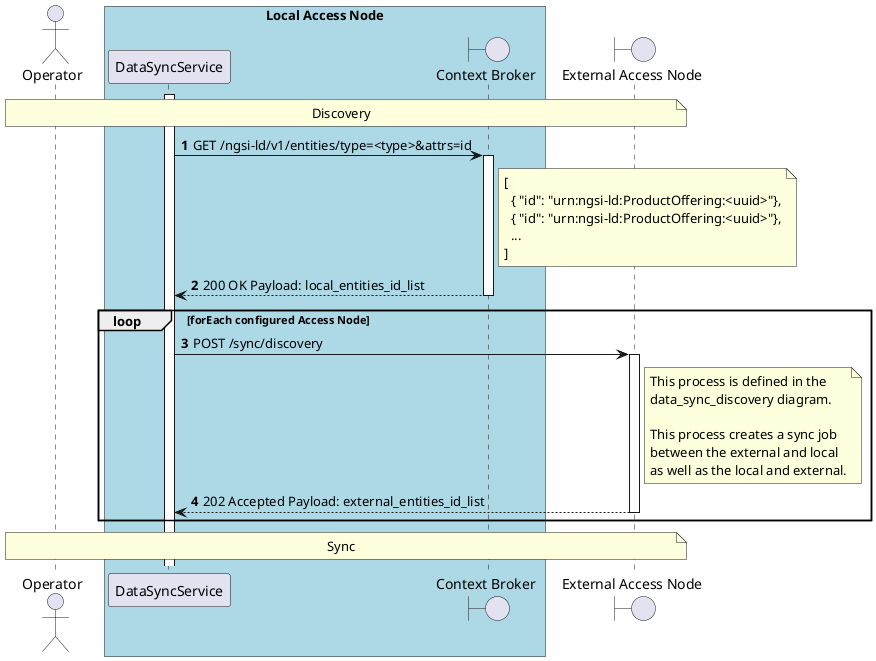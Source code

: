 @startuml
'https://plantuml.com/sequence-diagram

autonumber
skinparam BoxPadding 10

' -------------------- Headers -------------------- '

actor "Operator" as operator

box "Local Access Node" #LightBlue
    participant "DataSyncService" as data_sync_service
    boundary "Context Broker" as context_broker
end box

boundary "External Access Node" as external_access_node

' -------------------- Diagram -------------------- '

note over operator, external_access_node
    Discovery
end note

activate data_sync_service
data_sync_service -> context_broker++: GET /ngsi-ld/v1/entities/type=<type>&attrs=id
    note right of context_broker
      [
        { "id": "urn:ngsi-ld:ProductOffering:<uuid>"},
        { "id": "urn:ngsi-ld:ProductOffering:<uuid>"},
        ...
      ]
    end note
return 200 OK Payload: local_entities_id_list

loop forEach configured Access Node
    data_sync_service -> external_access_node++: POST /sync/discovery
        note right of external_access_node
            This process is defined in the
            data_sync_discovery diagram.

            This process creates a sync job
            between the external and local
            as well as the local and external.
        end note
    return 202 Accepted Payload: external_entities_id_list
end

note over operator, external_access_node
    Sync
end note

@enduml
